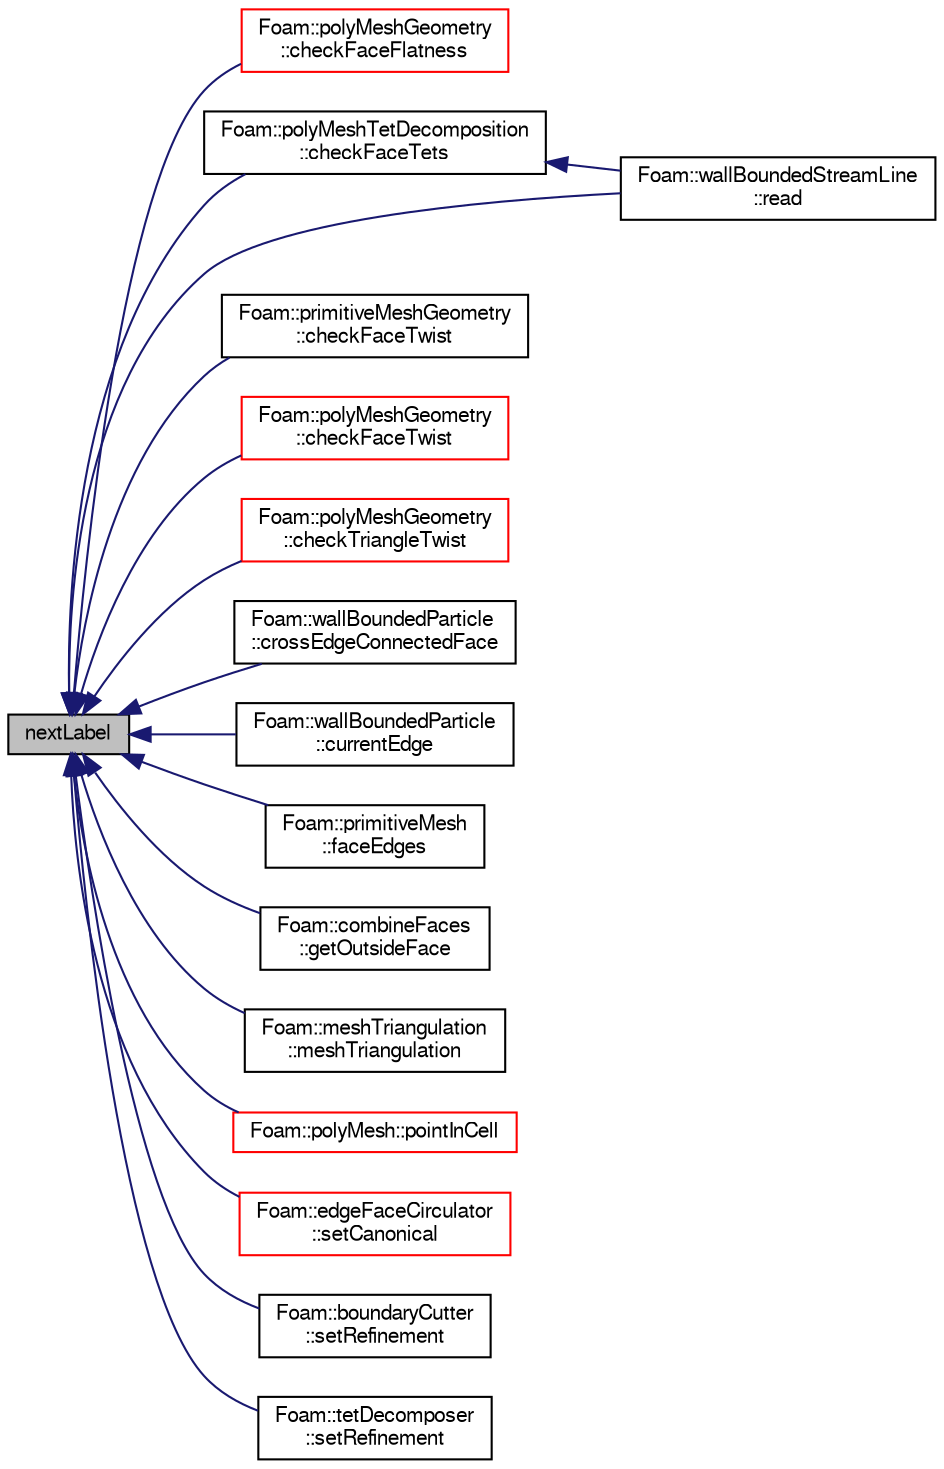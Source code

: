 digraph "nextLabel"
{
  bgcolor="transparent";
  edge [fontname="FreeSans",fontsize="10",labelfontname="FreeSans",labelfontsize="10"];
  node [fontname="FreeSans",fontsize="10",shape=record];
  rankdir="LR";
  Node1 [label="nextLabel",height=0.2,width=0.4,color="black", fillcolor="grey75", style="filled" fontcolor="black"];
  Node1 -> Node2 [dir="back",color="midnightblue",fontsize="10",style="solid",fontname="FreeSans"];
  Node2 [label="Foam::polyMeshGeometry\l::checkFaceFlatness",height=0.2,width=0.4,color="red",URL="$a01865.html#acb7df07bcf27aac10bd53d646096cdec",tooltip="Area of faces v.s. sum of triangle areas. "];
  Node1 -> Node3 [dir="back",color="midnightblue",fontsize="10",style="solid",fontname="FreeSans"];
  Node3 [label="Foam::polyMeshTetDecomposition\l::checkFaceTets",height=0.2,width=0.4,color="black",URL="$a01867.html#a73ef5247a1e78210c08a4a9ef6222e9f",tooltip="Check face-decomposition tet volume. "];
  Node3 -> Node4 [dir="back",color="midnightblue",fontsize="10",style="solid",fontname="FreeSans"];
  Node4 [label="Foam::wallBoundedStreamLine\l::read",height=0.2,width=0.4,color="black",URL="$a02753.html#aa9b8764750bd9ff67ca32b6551dc7847",tooltip="Read the field average data. "];
  Node1 -> Node5 [dir="back",color="midnightblue",fontsize="10",style="solid",fontname="FreeSans"];
  Node5 [label="Foam::primitiveMeshGeometry\l::checkFaceTwist",height=0.2,width=0.4,color="black",URL="$a01912.html#a024a05dbc6d84c1506e13b255ee71518"];
  Node1 -> Node6 [dir="back",color="midnightblue",fontsize="10",style="solid",fontname="FreeSans"];
  Node6 [label="Foam::polyMeshGeometry\l::checkFaceTwist",height=0.2,width=0.4,color="red",URL="$a01865.html#a1d15f5f7fdae54e4c34b03a0462cd535",tooltip="Triangle (from face-centre decomposition) normal v.s. "];
  Node1 -> Node7 [dir="back",color="midnightblue",fontsize="10",style="solid",fontname="FreeSans"];
  Node7 [label="Foam::polyMeshGeometry\l::checkTriangleTwist",height=0.2,width=0.4,color="red",URL="$a01865.html#a1cffc7219859f1b1b9ed8a96be57f242",tooltip="Consecutive triangle (from face-centre decomposition) normals. "];
  Node1 -> Node8 [dir="back",color="midnightblue",fontsize="10",style="solid",fontname="FreeSans"];
  Node8 [label="Foam::wallBoundedParticle\l::crossEdgeConnectedFace",height=0.2,width=0.4,color="black",URL="$a02752.html#ae3ca85ef7356d8ad9e37b4e50cb786ce",tooltip="Check if inside current tet. "];
  Node1 -> Node9 [dir="back",color="midnightblue",fontsize="10",style="solid",fontname="FreeSans"];
  Node9 [label="Foam::wallBoundedParticle\l::currentEdge",height=0.2,width=0.4,color="black",URL="$a02752.html#a98ba66dd0fd5a37a4cc42e39fffa57a0",tooltip="Construct current edge. "];
  Node1 -> Node10 [dir="back",color="midnightblue",fontsize="10",style="solid",fontname="FreeSans"];
  Node10 [label="Foam::primitiveMesh\l::faceEdges",height=0.2,width=0.4,color="black",URL="$a01911.html#ad2e790843c82122b0415e80b70dcd87a",tooltip="faceEdges using pointFaces, edges, pointEdges "];
  Node1 -> Node11 [dir="back",color="midnightblue",fontsize="10",style="solid",fontname="FreeSans"];
  Node11 [label="Foam::combineFaces\l::getOutsideFace",height=0.2,width=0.4,color="black",URL="$a00307.html#af695da5d6484dda0cf20307778b302f0",tooltip="Gets outside of patch as a face (in mesh point labels) "];
  Node1 -> Node12 [dir="back",color="midnightblue",fontsize="10",style="solid",fontname="FreeSans"];
  Node12 [label="Foam::meshTriangulation\l::meshTriangulation",height=0.2,width=0.4,color="black",URL="$a01435.html#adc26bbba53e9c1d772cb4c2807351802",tooltip="Construct from selected mesh cell and region number to be used. "];
  Node1 -> Node13 [dir="back",color="midnightblue",fontsize="10",style="solid",fontname="FreeSans"];
  Node13 [label="Foam::polyMesh::pointInCell",height=0.2,width=0.4,color="red",URL="$a01861.html#abd7881899c21d42679b6a77b47adadb6",tooltip="Test if point p is in the celli. "];
  Node1 -> Node4 [dir="back",color="midnightblue",fontsize="10",style="solid",fontname="FreeSans"];
  Node1 -> Node14 [dir="back",color="midnightblue",fontsize="10",style="solid",fontname="FreeSans"];
  Node14 [label="Foam::edgeFaceCirculator\l::setCanonical",height=0.2,width=0.4,color="red",URL="$a00592.html#a9fe0f5513339c480e64660f5f36514c2",tooltip="Set edge to a unique state so different ones can be compared. "];
  Node1 -> Node15 [dir="back",color="midnightblue",fontsize="10",style="solid",fontname="FreeSans"];
  Node15 [label="Foam::boundaryCutter\l::setRefinement",height=0.2,width=0.4,color="black",URL="$a00141.html#ae6930353f029f71d7726d9992c9538f9",tooltip="Do actual cutting with cut description. Inserts mesh changes. "];
  Node1 -> Node16 [dir="back",color="midnightblue",fontsize="10",style="solid",fontname="FreeSans"];
  Node16 [label="Foam::tetDecomposer\l::setRefinement",height=0.2,width=0.4,color="black",URL="$a02495.html#aeb1123afb6f39d7eb332698e53fc5610",tooltip="Insert all changes into meshMod to convert the polyMesh into. "];
}
